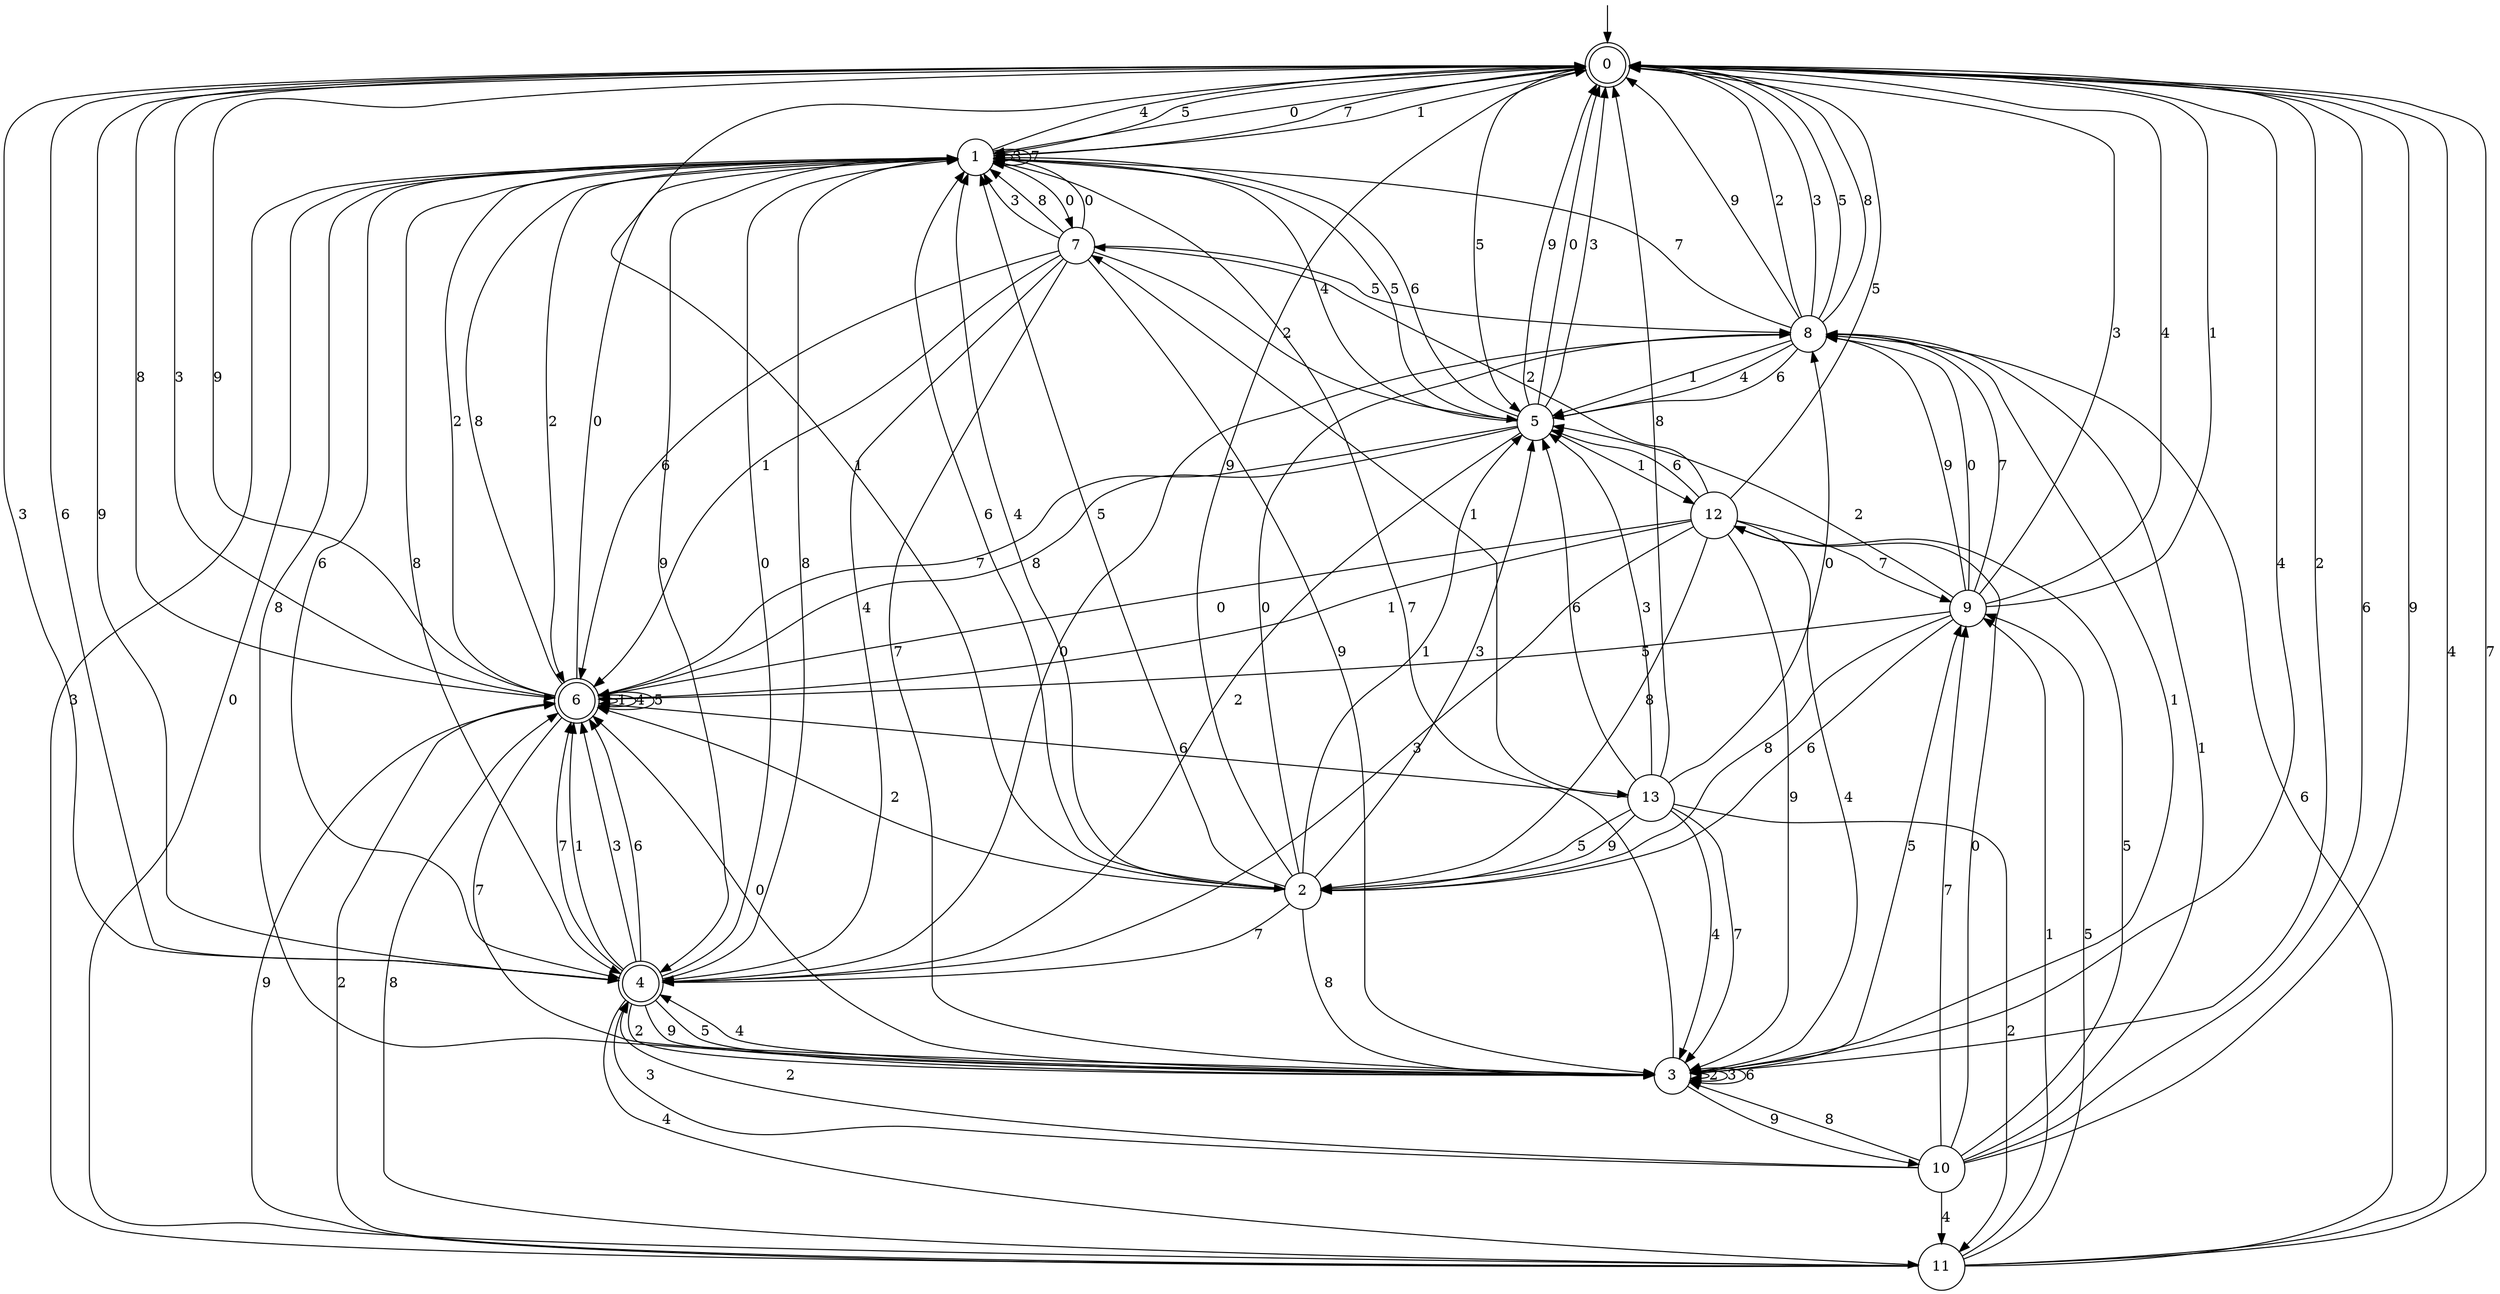 digraph g {

	s0 [shape="doublecircle" label="0"];
	s1 [shape="circle" label="1"];
	s2 [shape="circle" label="2"];
	s3 [shape="circle" label="3"];
	s4 [shape="doublecircle" label="4"];
	s5 [shape="circle" label="5"];
	s6 [shape="doublecircle" label="6"];
	s7 [shape="circle" label="7"];
	s8 [shape="circle" label="8"];
	s9 [shape="circle" label="9"];
	s10 [shape="circle" label="10"];
	s11 [shape="circle" label="11"];
	s12 [shape="circle" label="12"];
	s13 [shape="circle" label="13"];
	s0 -> s1 [label="0"];
	s0 -> s2 [label="1"];
	s0 -> s3 [label="2"];
	s0 -> s4 [label="3"];
	s0 -> s3 [label="4"];
	s0 -> s5 [label="5"];
	s0 -> s4 [label="6"];
	s0 -> s1 [label="7"];
	s0 -> s6 [label="8"];
	s0 -> s4 [label="9"];
	s1 -> s7 [label="0"];
	s1 -> s0 [label="1"];
	s1 -> s6 [label="2"];
	s1 -> s1 [label="3"];
	s1 -> s0 [label="4"];
	s1 -> s0 [label="5"];
	s1 -> s4 [label="6"];
	s1 -> s1 [label="7"];
	s1 -> s4 [label="8"];
	s1 -> s4 [label="9"];
	s2 -> s8 [label="0"];
	s2 -> s5 [label="1"];
	s2 -> s6 [label="2"];
	s2 -> s5 [label="3"];
	s2 -> s1 [label="4"];
	s2 -> s1 [label="5"];
	s2 -> s1 [label="6"];
	s2 -> s4 [label="7"];
	s2 -> s3 [label="8"];
	s2 -> s0 [label="9"];
	s3 -> s6 [label="0"];
	s3 -> s8 [label="1"];
	s3 -> s3 [label="2"];
	s3 -> s3 [label="3"];
	s3 -> s4 [label="4"];
	s3 -> s9 [label="5"];
	s3 -> s3 [label="6"];
	s3 -> s1 [label="7"];
	s3 -> s1 [label="8"];
	s3 -> s10 [label="9"];
	s4 -> s1 [label="0"];
	s4 -> s6 [label="1"];
	s4 -> s3 [label="2"];
	s4 -> s6 [label="3"];
	s4 -> s11 [label="4"];
	s4 -> s3 [label="5"];
	s4 -> s6 [label="6"];
	s4 -> s6 [label="7"];
	s4 -> s1 [label="8"];
	s4 -> s3 [label="9"];
	s5 -> s0 [label="0"];
	s5 -> s12 [label="1"];
	s5 -> s4 [label="2"];
	s5 -> s0 [label="3"];
	s5 -> s1 [label="4"];
	s5 -> s1 [label="5"];
	s5 -> s1 [label="6"];
	s5 -> s6 [label="7"];
	s5 -> s6 [label="8"];
	s5 -> s0 [label="9"];
	s6 -> s1 [label="0"];
	s6 -> s6 [label="1"];
	s6 -> s1 [label="2"];
	s6 -> s0 [label="3"];
	s6 -> s6 [label="4"];
	s6 -> s6 [label="5"];
	s6 -> s13 [label="6"];
	s6 -> s3 [label="7"];
	s6 -> s1 [label="8"];
	s6 -> s0 [label="9"];
	s7 -> s1 [label="0"];
	s7 -> s6 [label="1"];
	s7 -> s5 [label="2"];
	s7 -> s1 [label="3"];
	s7 -> s4 [label="4"];
	s7 -> s8 [label="5"];
	s7 -> s6 [label="6"];
	s7 -> s3 [label="7"];
	s7 -> s1 [label="8"];
	s7 -> s3 [label="9"];
	s8 -> s4 [label="0"];
	s8 -> s5 [label="1"];
	s8 -> s0 [label="2"];
	s8 -> s0 [label="3"];
	s8 -> s5 [label="4"];
	s8 -> s0 [label="5"];
	s8 -> s5 [label="6"];
	s8 -> s1 [label="7"];
	s8 -> s0 [label="8"];
	s8 -> s0 [label="9"];
	s9 -> s8 [label="0"];
	s9 -> s0 [label="1"];
	s9 -> s5 [label="2"];
	s9 -> s0 [label="3"];
	s9 -> s0 [label="4"];
	s9 -> s6 [label="5"];
	s9 -> s2 [label="6"];
	s9 -> s8 [label="7"];
	s9 -> s2 [label="8"];
	s9 -> s8 [label="9"];
	s10 -> s12 [label="0"];
	s10 -> s8 [label="1"];
	s10 -> s4 [label="2"];
	s10 -> s4 [label="3"];
	s10 -> s11 [label="4"];
	s10 -> s12 [label="5"];
	s10 -> s0 [label="6"];
	s10 -> s9 [label="7"];
	s10 -> s3 [label="8"];
	s10 -> s0 [label="9"];
	s11 -> s1 [label="0"];
	s11 -> s9 [label="1"];
	s11 -> s6 [label="2"];
	s11 -> s1 [label="3"];
	s11 -> s0 [label="4"];
	s11 -> s9 [label="5"];
	s11 -> s8 [label="6"];
	s11 -> s0 [label="7"];
	s11 -> s6 [label="8"];
	s11 -> s6 [label="9"];
	s12 -> s6 [label="0"];
	s12 -> s6 [label="1"];
	s12 -> s7 [label="2"];
	s12 -> s4 [label="3"];
	s12 -> s3 [label="4"];
	s12 -> s0 [label="5"];
	s12 -> s5 [label="6"];
	s12 -> s9 [label="7"];
	s12 -> s2 [label="8"];
	s12 -> s3 [label="9"];
	s13 -> s8 [label="0"];
	s13 -> s7 [label="1"];
	s13 -> s11 [label="2"];
	s13 -> s5 [label="3"];
	s13 -> s3 [label="4"];
	s13 -> s2 [label="5"];
	s13 -> s5 [label="6"];
	s13 -> s3 [label="7"];
	s13 -> s0 [label="8"];
	s13 -> s2 [label="9"];

__start0 [label="" shape="none" width="0" height="0"];
__start0 -> s0;

}
